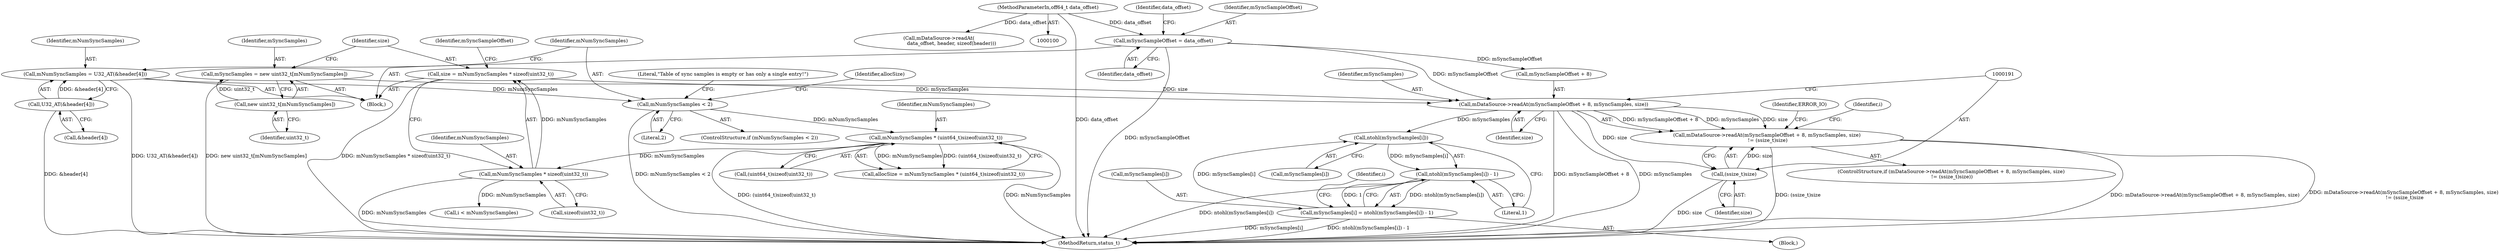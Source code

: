 digraph "0_Android_cf1581c66c2ad8c5b1aaca2e43e350cf5974f46d_0@API" {
"1000184" [label="(Call,mDataSource->readAt(mSyncSampleOffset + 8, mSyncSamples, size))"];
"1000115" [label="(Call,mSyncSampleOffset = data_offset)"];
"1000101" [label="(MethodParameterIn,off64_t data_offset)"];
"1000171" [label="(Call,mSyncSamples = new uint32_t[mNumSyncSamples])"];
"1000173" [label="(Call,new uint32_t[mNumSyncSamples])"];
"1000176" [label="(Call,size = mNumSyncSamples * sizeof(uint32_t))"];
"1000178" [label="(Call,mNumSyncSamples * sizeof(uint32_t))"];
"1000158" [label="(Call,mNumSyncSamples * (uint64_t)sizeof(uint32_t))"];
"1000149" [label="(Call,mNumSyncSamples < 2)"];
"1000141" [label="(Call,mNumSyncSamples = U32_AT(&header[4]))"];
"1000143" [label="(Call,U32_AT(&header[4]))"];
"1000183" [label="(Call,mDataSource->readAt(mSyncSampleOffset + 8, mSyncSamples, size)\n != (ssize_t)size)"];
"1000190" [label="(Call,(ssize_t)size)"];
"1000212" [label="(Call,ntohl(mSyncSamples[i]))"];
"1000211" [label="(Call,ntohl(mSyncSamples[i]) - 1)"];
"1000207" [label="(Call,mSyncSamples[i] = ntohl(mSyncSamples[i]) - 1)"];
"1000205" [label="(Identifier,i)"];
"1000154" [label="(Literal,\"Table of sync samples is empty or has only a single entry!\")"];
"1000201" [label="(Call,i < mNumSyncSamples)"];
"1000142" [label="(Identifier,mNumSyncSamples)"];
"1000189" [label="(Identifier,size)"];
"1000148" [label="(ControlStructure,if (mNumSyncSamples < 2))"];
"1000101" [label="(MethodParameterIn,off64_t data_offset)"];
"1000195" [label="(Identifier,ERROR_IO)"];
"1000190" [label="(Call,(ssize_t)size)"];
"1000185" [label="(Call,mSyncSampleOffset + 8)"];
"1000208" [label="(Call,mSyncSamples[i])"];
"1000176" [label="(Call,size = mNumSyncSamples * sizeof(uint32_t))"];
"1000117" [label="(Identifier,data_offset)"];
"1000149" [label="(Call,mNumSyncSamples < 2)"];
"1000182" [label="(ControlStructure,if (mDataSource->readAt(mSyncSampleOffset + 8, mSyncSamples, size)\n != (ssize_t)size))"];
"1000122" [label="(Identifier,data_offset)"];
"1000216" [label="(Literal,1)"];
"1000179" [label="(Identifier,mNumSyncSamples)"];
"1000211" [label="(Call,ntohl(mSyncSamples[i]) - 1)"];
"1000174" [label="(Identifier,uint32_t)"];
"1000171" [label="(Call,mSyncSamples = new uint32_t[mNumSyncSamples])"];
"1000206" [label="(Block,)"];
"1000159" [label="(Identifier,mNumSyncSamples)"];
"1000192" [label="(Identifier,size)"];
"1000178" [label="(Call,mNumSyncSamples * sizeof(uint32_t))"];
"1000180" [label="(Call,sizeof(uint32_t))"];
"1000219" [label="(MethodReturn,status_t)"];
"1000213" [label="(Call,mSyncSamples[i])"];
"1000151" [label="(Literal,2)"];
"1000186" [label="(Identifier,mSyncSampleOffset)"];
"1000177" [label="(Identifier,size)"];
"1000144" [label="(Call,&header[4])"];
"1000143" [label="(Call,U32_AT(&header[4]))"];
"1000150" [label="(Identifier,mNumSyncSamples)"];
"1000116" [label="(Identifier,mSyncSampleOffset)"];
"1000160" [label="(Call,(uint64_t)sizeof(uint32_t))"];
"1000173" [label="(Call,new uint32_t[mNumSyncSamples])"];
"1000212" [label="(Call,ntohl(mSyncSamples[i]))"];
"1000207" [label="(Call,mSyncSamples[i] = ntohl(mSyncSamples[i]) - 1)"];
"1000115" [label="(Call,mSyncSampleOffset = data_offset)"];
"1000199" [label="(Identifier,i)"];
"1000141" [label="(Call,mNumSyncSamples = U32_AT(&header[4]))"];
"1000121" [label="(Call,mDataSource->readAt(\n                data_offset, header, sizeof(header)))"];
"1000156" [label="(Call,allocSize = mNumSyncSamples * (uint64_t)sizeof(uint32_t))"];
"1000158" [label="(Call,mNumSyncSamples * (uint64_t)sizeof(uint32_t))"];
"1000184" [label="(Call,mDataSource->readAt(mSyncSampleOffset + 8, mSyncSamples, size))"];
"1000103" [label="(Block,)"];
"1000183" [label="(Call,mDataSource->readAt(mSyncSampleOffset + 8, mSyncSamples, size)\n != (ssize_t)size)"];
"1000157" [label="(Identifier,allocSize)"];
"1000188" [label="(Identifier,mSyncSamples)"];
"1000172" [label="(Identifier,mSyncSamples)"];
"1000184" -> "1000183"  [label="AST: "];
"1000184" -> "1000189"  [label="CFG: "];
"1000185" -> "1000184"  [label="AST: "];
"1000188" -> "1000184"  [label="AST: "];
"1000189" -> "1000184"  [label="AST: "];
"1000191" -> "1000184"  [label="CFG: "];
"1000184" -> "1000219"  [label="DDG: mSyncSampleOffset + 8"];
"1000184" -> "1000219"  [label="DDG: mSyncSamples"];
"1000184" -> "1000183"  [label="DDG: mSyncSampleOffset + 8"];
"1000184" -> "1000183"  [label="DDG: mSyncSamples"];
"1000184" -> "1000183"  [label="DDG: size"];
"1000115" -> "1000184"  [label="DDG: mSyncSampleOffset"];
"1000171" -> "1000184"  [label="DDG: mSyncSamples"];
"1000176" -> "1000184"  [label="DDG: size"];
"1000184" -> "1000190"  [label="DDG: size"];
"1000184" -> "1000212"  [label="DDG: mSyncSamples"];
"1000115" -> "1000103"  [label="AST: "];
"1000115" -> "1000117"  [label="CFG: "];
"1000116" -> "1000115"  [label="AST: "];
"1000117" -> "1000115"  [label="AST: "];
"1000122" -> "1000115"  [label="CFG: "];
"1000115" -> "1000219"  [label="DDG: mSyncSampleOffset"];
"1000101" -> "1000115"  [label="DDG: data_offset"];
"1000115" -> "1000185"  [label="DDG: mSyncSampleOffset"];
"1000101" -> "1000100"  [label="AST: "];
"1000101" -> "1000219"  [label="DDG: data_offset"];
"1000101" -> "1000121"  [label="DDG: data_offset"];
"1000171" -> "1000103"  [label="AST: "];
"1000171" -> "1000173"  [label="CFG: "];
"1000172" -> "1000171"  [label="AST: "];
"1000173" -> "1000171"  [label="AST: "];
"1000177" -> "1000171"  [label="CFG: "];
"1000171" -> "1000219"  [label="DDG: new uint32_t[mNumSyncSamples]"];
"1000173" -> "1000171"  [label="DDG: uint32_t"];
"1000173" -> "1000174"  [label="CFG: "];
"1000174" -> "1000173"  [label="AST: "];
"1000176" -> "1000103"  [label="AST: "];
"1000176" -> "1000178"  [label="CFG: "];
"1000177" -> "1000176"  [label="AST: "];
"1000178" -> "1000176"  [label="AST: "];
"1000186" -> "1000176"  [label="CFG: "];
"1000176" -> "1000219"  [label="DDG: mNumSyncSamples * sizeof(uint32_t)"];
"1000178" -> "1000176"  [label="DDG: mNumSyncSamples"];
"1000178" -> "1000180"  [label="CFG: "];
"1000179" -> "1000178"  [label="AST: "];
"1000180" -> "1000178"  [label="AST: "];
"1000178" -> "1000219"  [label="DDG: mNumSyncSamples"];
"1000158" -> "1000178"  [label="DDG: mNumSyncSamples"];
"1000178" -> "1000201"  [label="DDG: mNumSyncSamples"];
"1000158" -> "1000156"  [label="AST: "];
"1000158" -> "1000160"  [label="CFG: "];
"1000159" -> "1000158"  [label="AST: "];
"1000160" -> "1000158"  [label="AST: "];
"1000156" -> "1000158"  [label="CFG: "];
"1000158" -> "1000219"  [label="DDG: (uint64_t)sizeof(uint32_t)"];
"1000158" -> "1000219"  [label="DDG: mNumSyncSamples"];
"1000158" -> "1000156"  [label="DDG: mNumSyncSamples"];
"1000158" -> "1000156"  [label="DDG: (uint64_t)sizeof(uint32_t)"];
"1000149" -> "1000158"  [label="DDG: mNumSyncSamples"];
"1000149" -> "1000148"  [label="AST: "];
"1000149" -> "1000151"  [label="CFG: "];
"1000150" -> "1000149"  [label="AST: "];
"1000151" -> "1000149"  [label="AST: "];
"1000154" -> "1000149"  [label="CFG: "];
"1000157" -> "1000149"  [label="CFG: "];
"1000149" -> "1000219"  [label="DDG: mNumSyncSamples < 2"];
"1000141" -> "1000149"  [label="DDG: mNumSyncSamples"];
"1000141" -> "1000103"  [label="AST: "];
"1000141" -> "1000143"  [label="CFG: "];
"1000142" -> "1000141"  [label="AST: "];
"1000143" -> "1000141"  [label="AST: "];
"1000150" -> "1000141"  [label="CFG: "];
"1000141" -> "1000219"  [label="DDG: U32_AT(&header[4])"];
"1000143" -> "1000141"  [label="DDG: &header[4]"];
"1000143" -> "1000144"  [label="CFG: "];
"1000144" -> "1000143"  [label="AST: "];
"1000143" -> "1000219"  [label="DDG: &header[4]"];
"1000183" -> "1000182"  [label="AST: "];
"1000183" -> "1000190"  [label="CFG: "];
"1000190" -> "1000183"  [label="AST: "];
"1000195" -> "1000183"  [label="CFG: "];
"1000199" -> "1000183"  [label="CFG: "];
"1000183" -> "1000219"  [label="DDG: (ssize_t)size"];
"1000183" -> "1000219"  [label="DDG: mDataSource->readAt(mSyncSampleOffset + 8, mSyncSamples, size)"];
"1000183" -> "1000219"  [label="DDG: mDataSource->readAt(mSyncSampleOffset + 8, mSyncSamples, size)\n != (ssize_t)size"];
"1000190" -> "1000183"  [label="DDG: size"];
"1000190" -> "1000192"  [label="CFG: "];
"1000191" -> "1000190"  [label="AST: "];
"1000192" -> "1000190"  [label="AST: "];
"1000190" -> "1000219"  [label="DDG: size"];
"1000212" -> "1000211"  [label="AST: "];
"1000212" -> "1000213"  [label="CFG: "];
"1000213" -> "1000212"  [label="AST: "];
"1000216" -> "1000212"  [label="CFG: "];
"1000212" -> "1000211"  [label="DDG: mSyncSamples[i]"];
"1000207" -> "1000212"  [label="DDG: mSyncSamples[i]"];
"1000211" -> "1000207"  [label="AST: "];
"1000211" -> "1000216"  [label="CFG: "];
"1000216" -> "1000211"  [label="AST: "];
"1000207" -> "1000211"  [label="CFG: "];
"1000211" -> "1000219"  [label="DDG: ntohl(mSyncSamples[i])"];
"1000211" -> "1000207"  [label="DDG: ntohl(mSyncSamples[i])"];
"1000211" -> "1000207"  [label="DDG: 1"];
"1000207" -> "1000206"  [label="AST: "];
"1000208" -> "1000207"  [label="AST: "];
"1000205" -> "1000207"  [label="CFG: "];
"1000207" -> "1000219"  [label="DDG: mSyncSamples[i]"];
"1000207" -> "1000219"  [label="DDG: ntohl(mSyncSamples[i]) - 1"];
}
